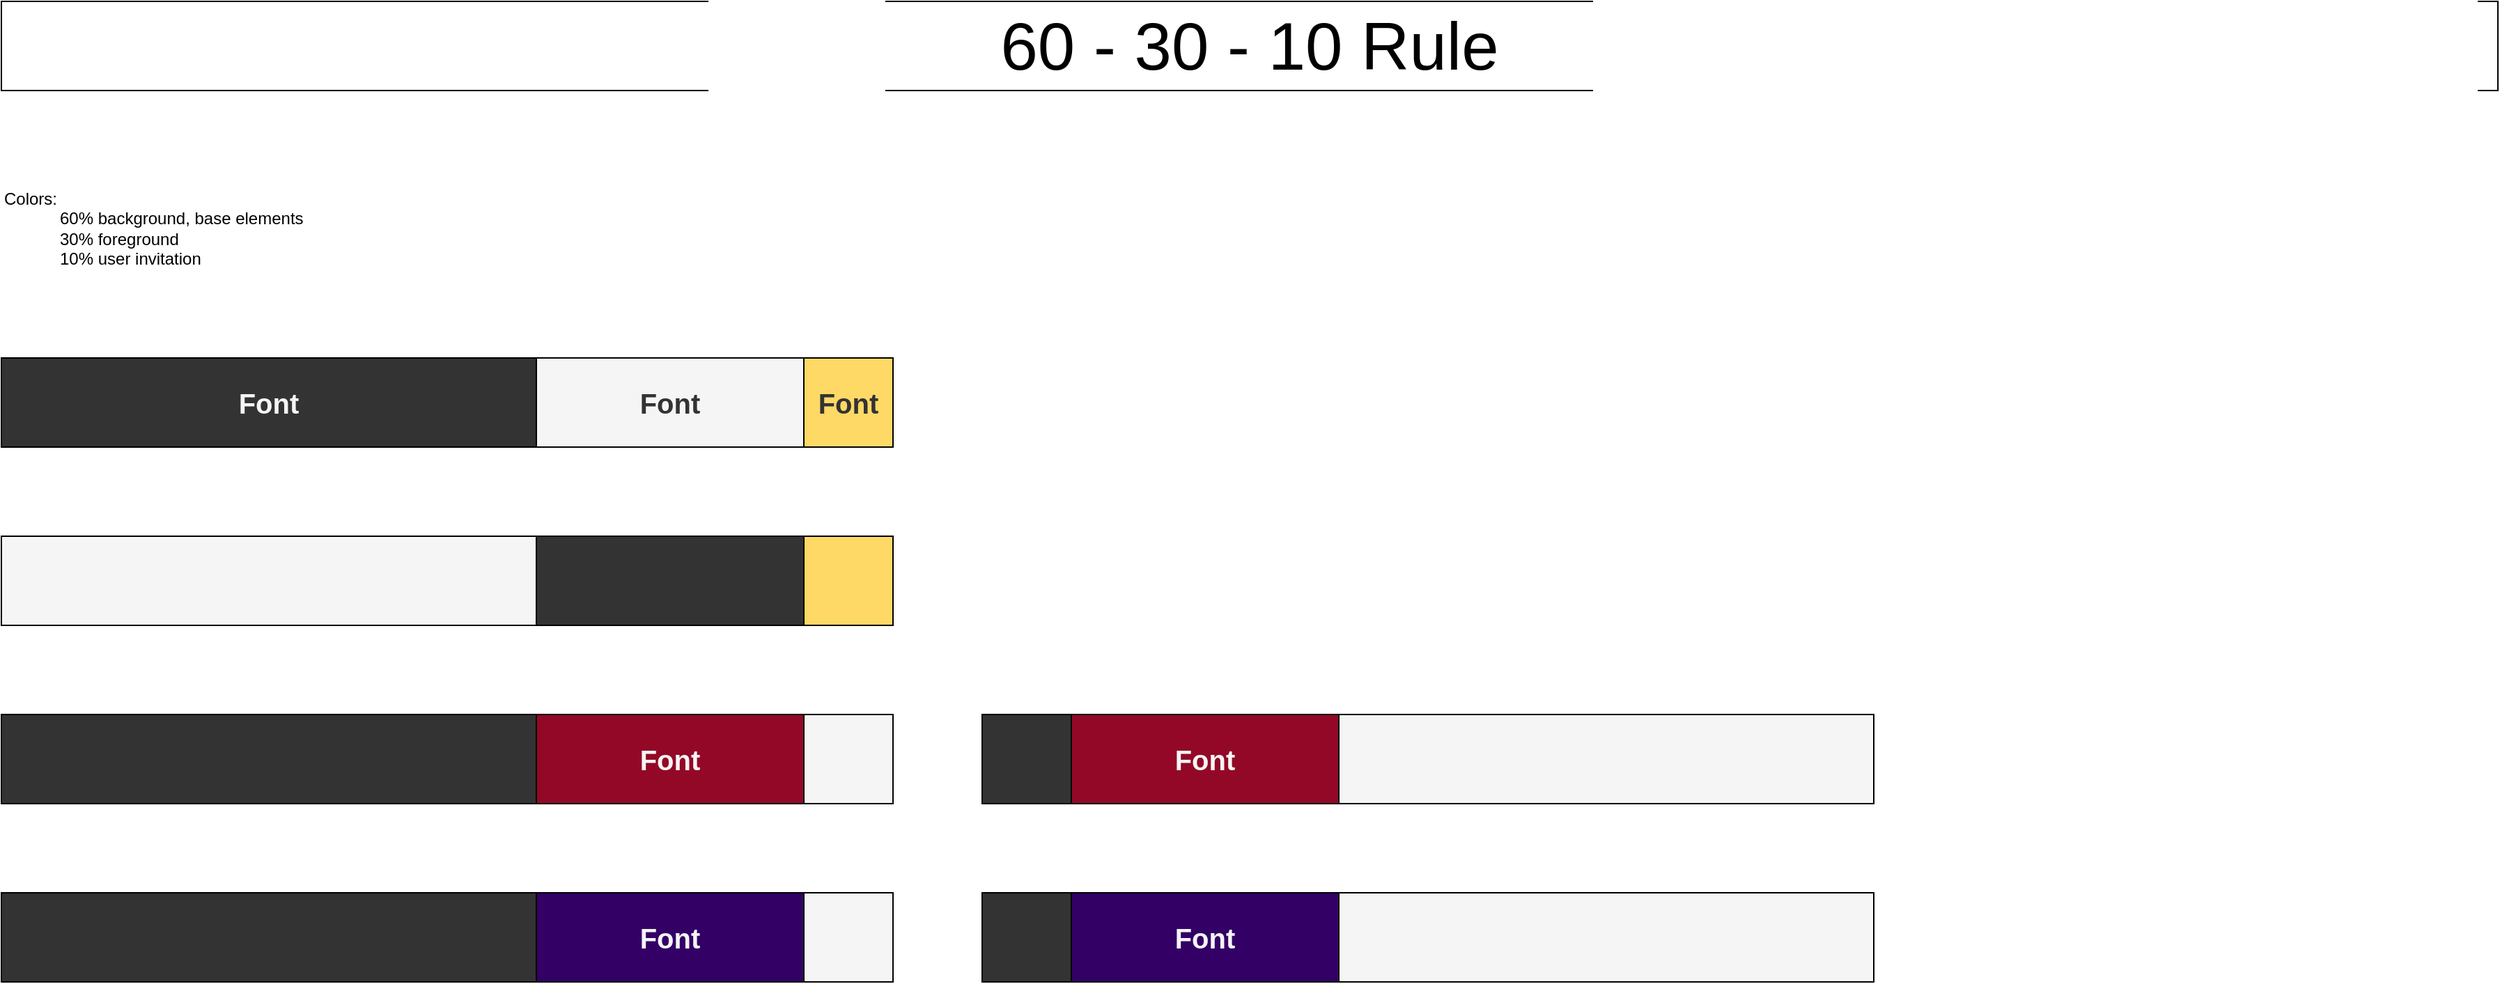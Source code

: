 <mxGraphModel dx="1218" dy="859" grid="1" gridSize="16" guides="1" tooltips="1" connect="1" arrows="1" fold="1" page="1" pageScale="1" pageWidth="1920" pageHeight="1080" math="0" shadow="0"><root><mxCell id="0"/><mxCell id="1" parent="0"/><mxCell id="aXCU5YFC7vpl7JOLCe4v-1" value="Font" style="rounded=0;whiteSpace=wrap;html=1;fillColor=#333333;fontColor=#F5F5F5;fontSize=20;fontStyle=1" parent="1" vertex="1"><mxGeometry x="64" y="320" width="384" height="64" as="geometry"/></mxCell><mxCell id="aXCU5YFC7vpl7JOLCe4v-2" value="Font" style="rounded=0;whiteSpace=wrap;html=1;fillColor=#F5F5F5;fontColor=#333333;fontSize=20;fontStyle=1" parent="1" vertex="1"><mxGeometry x="448" y="320" width="192" height="64" as="geometry"/></mxCell><mxCell id="aXCU5YFC7vpl7JOLCe4v-3" value="Font" style="rounded=0;whiteSpace=wrap;html=1;fillColor=#FFD966;fontColor=#333333;fontSize=20;fontStyle=1" parent="1" vertex="1"><mxGeometry x="640" y="320" width="64" height="64" as="geometry"/></mxCell><mxCell id="aXCU5YFC7vpl7JOLCe4v-4" value="60 - 30 - 10 Rule" style="rounded=0;whiteSpace=wrap;html=1;fontSize=48;" parent="1" vertex="1"><mxGeometry x="64" y="64" width="1792" height="64" as="geometry"/></mxCell><mxCell id="aXCU5YFC7vpl7JOLCe4v-5" value="Colors:&lt;br&gt;&lt;blockquote style=&quot;margin: 0 0 0 40px; border: none; padding: 0px;&quot;&gt;60% background, base elements&lt;br&gt;30% foreground&lt;br&gt;10% user invitation&lt;/blockquote&gt;" style="text;html=1;strokeColor=none;fillColor=none;align=left;verticalAlign=top;whiteSpace=wrap;rounded=0;fontSize=12;" parent="1" vertex="1"><mxGeometry x="64" y="192" width="256" height="64" as="geometry"/></mxCell><mxCell id="aXCU5YFC7vpl7JOLCe4v-6" value="" style="rounded=0;whiteSpace=wrap;html=1;fillColor=#F5F5F5;" parent="1" vertex="1"><mxGeometry x="64" y="448" width="384" height="64" as="geometry"/></mxCell><mxCell id="aXCU5YFC7vpl7JOLCe4v-7" value="" style="rounded=0;whiteSpace=wrap;html=1;fillColor=#333333;" parent="1" vertex="1"><mxGeometry x="448" y="448" width="192" height="64" as="geometry"/></mxCell><mxCell id="aXCU5YFC7vpl7JOLCe4v-8" value="" style="rounded=0;whiteSpace=wrap;html=1;fillColor=#FFD966;" parent="1" vertex="1"><mxGeometry x="640" y="448" width="64" height="64" as="geometry"/></mxCell><mxCell id="1mFyTeshp3CsXZv5yaIS-1" value="Font" style="rounded=0;whiteSpace=wrap;html=1;fillColor=#930827;fontColor=#F5F5F5;fontSize=20;fontStyle=1" parent="1" vertex="1"><mxGeometry x="448" y="576" width="192" height="64" as="geometry"/></mxCell><mxCell id="53qr0TsFah_Y5hik-7Na-1" value="Font" style="rounded=0;whiteSpace=wrap;html=1;fillColor=#330066;fontColor=#F5F5F5;fontSize=20;fontStyle=1" parent="1" vertex="1"><mxGeometry x="448" y="704" width="192" height="64" as="geometry"/></mxCell><mxCell id="_k5mSVPJKcwy-BDLfMR_-1" value="" style="rounded=0;whiteSpace=wrap;html=1;fillColor=#333333;" parent="1" vertex="1"><mxGeometry x="64" y="576" width="384" height="64" as="geometry"/></mxCell><mxCell id="_k5mSVPJKcwy-BDLfMR_-2" value="" style="rounded=0;whiteSpace=wrap;html=1;fillColor=#F5F5F5;" parent="1" vertex="1"><mxGeometry x="640" y="576" width="64" height="64" as="geometry"/></mxCell><mxCell id="_k5mSVPJKcwy-BDLfMR_-3" value="Font" style="rounded=0;whiteSpace=wrap;html=1;fillColor=#930827;fontColor=#F5F5F5;fontSize=20;fontStyle=1" parent="1" vertex="1"><mxGeometry x="832" y="576" width="192" height="64" as="geometry"/></mxCell><mxCell id="_k5mSVPJKcwy-BDLfMR_-4" value="" style="rounded=0;whiteSpace=wrap;html=1;fillColor=#333333;" parent="1" vertex="1"><mxGeometry x="768" y="576" width="64" height="64" as="geometry"/></mxCell><mxCell id="_k5mSVPJKcwy-BDLfMR_-5" value="" style="rounded=0;whiteSpace=wrap;html=1;fillColor=#F5F5F5;" parent="1" vertex="1"><mxGeometry x="1024" y="576" width="384" height="64" as="geometry"/></mxCell><mxCell id="_k5mSVPJKcwy-BDLfMR_-6" value="" style="rounded=0;whiteSpace=wrap;html=1;fillColor=#333333;" parent="1" vertex="1"><mxGeometry x="64" y="704" width="384" height="64" as="geometry"/></mxCell><mxCell id="_k5mSVPJKcwy-BDLfMR_-7" value="" style="rounded=0;whiteSpace=wrap;html=1;fillColor=#F5F5F5;" parent="1" vertex="1"><mxGeometry x="640" y="704" width="64" height="64" as="geometry"/></mxCell><mxCell id="_k5mSVPJKcwy-BDLfMR_-8" value="" style="rounded=0;whiteSpace=wrap;html=1;fillColor=#333333;" parent="1" vertex="1"><mxGeometry x="768" y="704" width="64" height="64" as="geometry"/></mxCell><mxCell id="_k5mSVPJKcwy-BDLfMR_-9" value="" style="rounded=0;whiteSpace=wrap;html=1;fillColor=#F5F5F5;" parent="1" vertex="1"><mxGeometry x="1024" y="704" width="384" height="64" as="geometry"/></mxCell><mxCell id="_k5mSVPJKcwy-BDLfMR_-10" value="Font" style="rounded=0;whiteSpace=wrap;html=1;fillColor=#330066;fontColor=#F5F5F5;fontSize=20;fontStyle=1" parent="1" vertex="1"><mxGeometry x="832" y="704" width="192" height="64" as="geometry"/></mxCell></root></mxGraphModel>